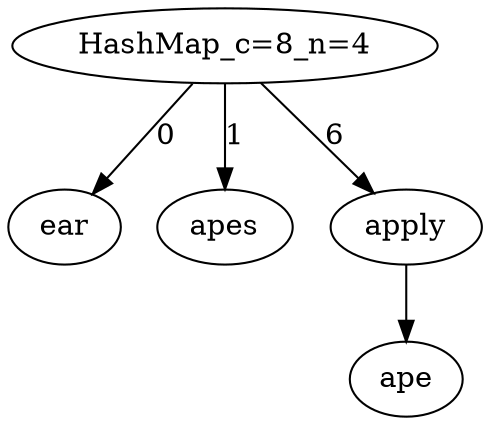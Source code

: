 digraph OurHashMap {
"HashMap_c=8_n=4"
"HashMap_c=8_n=4" -> {"ear"} [label="0"]
"HashMap_c=8_n=4" -> {"apes"} [label="1"]
"HashMap_c=8_n=4" -> {"apply"} [label="6"]
"apply" -> {"ape"}
}
